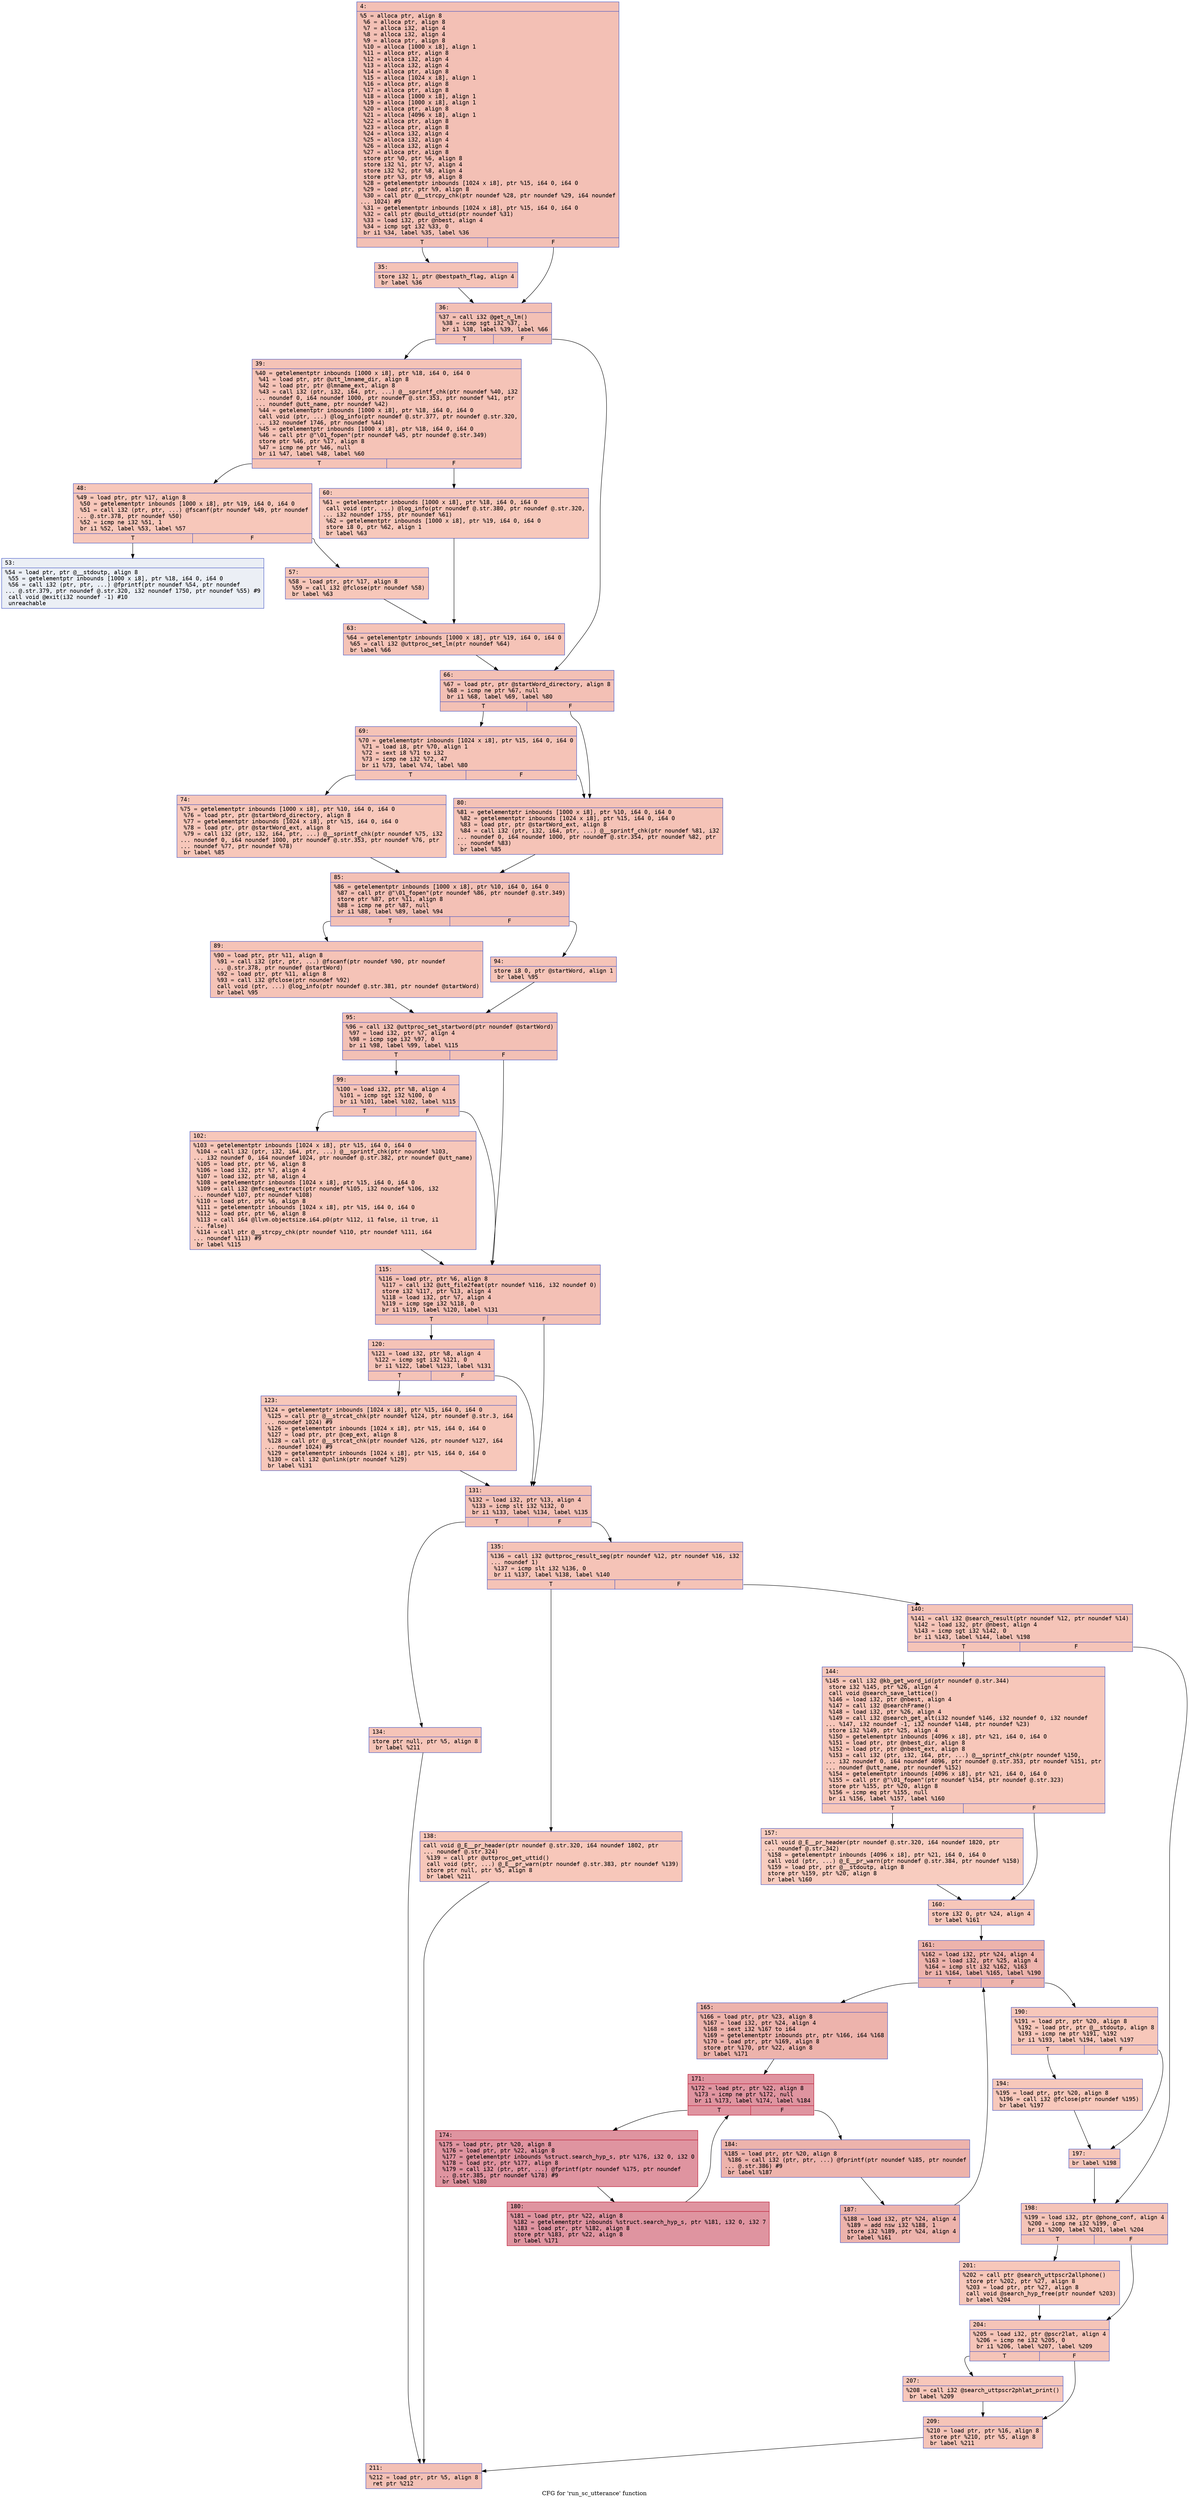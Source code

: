 digraph "CFG for 'run_sc_utterance' function" {
	label="CFG for 'run_sc_utterance' function";

	Node0x6000031e68f0 [shape=record,color="#3d50c3ff", style=filled, fillcolor="#e5705870" fontname="Courier",label="{4:\l|  %5 = alloca ptr, align 8\l  %6 = alloca ptr, align 8\l  %7 = alloca i32, align 4\l  %8 = alloca i32, align 4\l  %9 = alloca ptr, align 8\l  %10 = alloca [1000 x i8], align 1\l  %11 = alloca ptr, align 8\l  %12 = alloca i32, align 4\l  %13 = alloca i32, align 4\l  %14 = alloca ptr, align 8\l  %15 = alloca [1024 x i8], align 1\l  %16 = alloca ptr, align 8\l  %17 = alloca ptr, align 8\l  %18 = alloca [1000 x i8], align 1\l  %19 = alloca [1000 x i8], align 1\l  %20 = alloca ptr, align 8\l  %21 = alloca [4096 x i8], align 1\l  %22 = alloca ptr, align 8\l  %23 = alloca ptr, align 8\l  %24 = alloca i32, align 4\l  %25 = alloca i32, align 4\l  %26 = alloca i32, align 4\l  %27 = alloca ptr, align 8\l  store ptr %0, ptr %6, align 8\l  store i32 %1, ptr %7, align 4\l  store i32 %2, ptr %8, align 4\l  store ptr %3, ptr %9, align 8\l  %28 = getelementptr inbounds [1024 x i8], ptr %15, i64 0, i64 0\l  %29 = load ptr, ptr %9, align 8\l  %30 = call ptr @__strcpy_chk(ptr noundef %28, ptr noundef %29, i64 noundef\l... 1024) #9\l  %31 = getelementptr inbounds [1024 x i8], ptr %15, i64 0, i64 0\l  %32 = call ptr @build_uttid(ptr noundef %31)\l  %33 = load i32, ptr @nbest, align 4\l  %34 = icmp sgt i32 %33, 0\l  br i1 %34, label %35, label %36\l|{<s0>T|<s1>F}}"];
	Node0x6000031e68f0:s0 -> Node0x6000031e6940[tooltip="4 -> 35\nProbability 62.50%" ];
	Node0x6000031e68f0:s1 -> Node0x6000031e6990[tooltip="4 -> 36\nProbability 37.50%" ];
	Node0x6000031e6940 [shape=record,color="#3d50c3ff", style=filled, fillcolor="#e8765c70" fontname="Courier",label="{35:\l|  store i32 1, ptr @bestpath_flag, align 4\l  br label %36\l}"];
	Node0x6000031e6940 -> Node0x6000031e6990[tooltip="35 -> 36\nProbability 100.00%" ];
	Node0x6000031e6990 [shape=record,color="#3d50c3ff", style=filled, fillcolor="#e5705870" fontname="Courier",label="{36:\l|  %37 = call i32 @get_n_lm()\l  %38 = icmp sgt i32 %37, 1\l  br i1 %38, label %39, label %66\l|{<s0>T|<s1>F}}"];
	Node0x6000031e6990:s0 -> Node0x6000031e69e0[tooltip="36 -> 39\nProbability 50.00%" ];
	Node0x6000031e6990:s1 -> Node0x6000031e6bc0[tooltip="36 -> 66\nProbability 50.00%" ];
	Node0x6000031e69e0 [shape=record,color="#3d50c3ff", style=filled, fillcolor="#e8765c70" fontname="Courier",label="{39:\l|  %40 = getelementptr inbounds [1000 x i8], ptr %18, i64 0, i64 0\l  %41 = load ptr, ptr @utt_lmname_dir, align 8\l  %42 = load ptr, ptr @lmname_ext, align 8\l  %43 = call i32 (ptr, i32, i64, ptr, ...) @__sprintf_chk(ptr noundef %40, i32\l... noundef 0, i64 noundef 1000, ptr noundef @.str.353, ptr noundef %41, ptr\l... noundef @utt_name, ptr noundef %42)\l  %44 = getelementptr inbounds [1000 x i8], ptr %18, i64 0, i64 0\l  call void (ptr, ...) @log_info(ptr noundef @.str.377, ptr noundef @.str.320,\l... i32 noundef 1746, ptr noundef %44)\l  %45 = getelementptr inbounds [1000 x i8], ptr %18, i64 0, i64 0\l  %46 = call ptr @\"\\01_fopen\"(ptr noundef %45, ptr noundef @.str.349)\l  store ptr %46, ptr %17, align 8\l  %47 = icmp ne ptr %46, null\l  br i1 %47, label %48, label %60\l|{<s0>T|<s1>F}}"];
	Node0x6000031e69e0:s0 -> Node0x6000031e6a30[tooltip="39 -> 48\nProbability 62.50%" ];
	Node0x6000031e69e0:s1 -> Node0x6000031e6b20[tooltip="39 -> 60\nProbability 37.50%" ];
	Node0x6000031e6a30 [shape=record,color="#3d50c3ff", style=filled, fillcolor="#ec7f6370" fontname="Courier",label="{48:\l|  %49 = load ptr, ptr %17, align 8\l  %50 = getelementptr inbounds [1000 x i8], ptr %19, i64 0, i64 0\l  %51 = call i32 (ptr, ptr, ...) @fscanf(ptr noundef %49, ptr noundef\l... @.str.378, ptr noundef %50)\l  %52 = icmp ne i32 %51, 1\l  br i1 %52, label %53, label %57\l|{<s0>T|<s1>F}}"];
	Node0x6000031e6a30:s0 -> Node0x6000031e6a80[tooltip="48 -> 53\nProbability 0.00%" ];
	Node0x6000031e6a30:s1 -> Node0x6000031e6ad0[tooltip="48 -> 57\nProbability 100.00%" ];
	Node0x6000031e6a80 [shape=record,color="#3d50c3ff", style=filled, fillcolor="#d1dae970" fontname="Courier",label="{53:\l|  %54 = load ptr, ptr @__stdoutp, align 8\l  %55 = getelementptr inbounds [1000 x i8], ptr %18, i64 0, i64 0\l  %56 = call i32 (ptr, ptr, ...) @fprintf(ptr noundef %54, ptr noundef\l... @.str.379, ptr noundef @.str.320, i32 noundef 1750, ptr noundef %55) #9\l  call void @exit(i32 noundef -1) #10\l  unreachable\l}"];
	Node0x6000031e6ad0 [shape=record,color="#3d50c3ff", style=filled, fillcolor="#ec7f6370" fontname="Courier",label="{57:\l|  %58 = load ptr, ptr %17, align 8\l  %59 = call i32 @fclose(ptr noundef %58)\l  br label %63\l}"];
	Node0x6000031e6ad0 -> Node0x6000031e6b70[tooltip="57 -> 63\nProbability 100.00%" ];
	Node0x6000031e6b20 [shape=record,color="#3d50c3ff", style=filled, fillcolor="#ed836670" fontname="Courier",label="{60:\l|  %61 = getelementptr inbounds [1000 x i8], ptr %18, i64 0, i64 0\l  call void (ptr, ...) @log_info(ptr noundef @.str.380, ptr noundef @.str.320,\l... i32 noundef 1755, ptr noundef %61)\l  %62 = getelementptr inbounds [1000 x i8], ptr %19, i64 0, i64 0\l  store i8 0, ptr %62, align 1\l  br label %63\l}"];
	Node0x6000031e6b20 -> Node0x6000031e6b70[tooltip="60 -> 63\nProbability 100.00%" ];
	Node0x6000031e6b70 [shape=record,color="#3d50c3ff", style=filled, fillcolor="#e8765c70" fontname="Courier",label="{63:\l|  %64 = getelementptr inbounds [1000 x i8], ptr %19, i64 0, i64 0\l  %65 = call i32 @uttproc_set_lm(ptr noundef %64)\l  br label %66\l}"];
	Node0x6000031e6b70 -> Node0x6000031e6bc0[tooltip="63 -> 66\nProbability 100.00%" ];
	Node0x6000031e6bc0 [shape=record,color="#3d50c3ff", style=filled, fillcolor="#e5705870" fontname="Courier",label="{66:\l|  %67 = load ptr, ptr @startWord_directory, align 8\l  %68 = icmp ne ptr %67, null\l  br i1 %68, label %69, label %80\l|{<s0>T|<s1>F}}"];
	Node0x6000031e6bc0:s0 -> Node0x6000031e6c10[tooltip="66 -> 69\nProbability 62.50%" ];
	Node0x6000031e6bc0:s1 -> Node0x6000031e6cb0[tooltip="66 -> 80\nProbability 37.50%" ];
	Node0x6000031e6c10 [shape=record,color="#3d50c3ff", style=filled, fillcolor="#e8765c70" fontname="Courier",label="{69:\l|  %70 = getelementptr inbounds [1024 x i8], ptr %15, i64 0, i64 0\l  %71 = load i8, ptr %70, align 1\l  %72 = sext i8 %71 to i32\l  %73 = icmp ne i32 %72, 47\l  br i1 %73, label %74, label %80\l|{<s0>T|<s1>F}}"];
	Node0x6000031e6c10:s0 -> Node0x6000031e6c60[tooltip="69 -> 74\nProbability 50.00%" ];
	Node0x6000031e6c10:s1 -> Node0x6000031e6cb0[tooltip="69 -> 80\nProbability 50.00%" ];
	Node0x6000031e6c60 [shape=record,color="#3d50c3ff", style=filled, fillcolor="#ec7f6370" fontname="Courier",label="{74:\l|  %75 = getelementptr inbounds [1000 x i8], ptr %10, i64 0, i64 0\l  %76 = load ptr, ptr @startWord_directory, align 8\l  %77 = getelementptr inbounds [1024 x i8], ptr %15, i64 0, i64 0\l  %78 = load ptr, ptr @startWord_ext, align 8\l  %79 = call i32 (ptr, i32, i64, ptr, ...) @__sprintf_chk(ptr noundef %75, i32\l... noundef 0, i64 noundef 1000, ptr noundef @.str.353, ptr noundef %76, ptr\l... noundef %77, ptr noundef %78)\l  br label %85\l}"];
	Node0x6000031e6c60 -> Node0x6000031e6d00[tooltip="74 -> 85\nProbability 100.00%" ];
	Node0x6000031e6cb0 [shape=record,color="#3d50c3ff", style=filled, fillcolor="#e8765c70" fontname="Courier",label="{80:\l|  %81 = getelementptr inbounds [1000 x i8], ptr %10, i64 0, i64 0\l  %82 = getelementptr inbounds [1024 x i8], ptr %15, i64 0, i64 0\l  %83 = load ptr, ptr @startWord_ext, align 8\l  %84 = call i32 (ptr, i32, i64, ptr, ...) @__sprintf_chk(ptr noundef %81, i32\l... noundef 0, i64 noundef 1000, ptr noundef @.str.354, ptr noundef %82, ptr\l... noundef %83)\l  br label %85\l}"];
	Node0x6000031e6cb0 -> Node0x6000031e6d00[tooltip="80 -> 85\nProbability 100.00%" ];
	Node0x6000031e6d00 [shape=record,color="#3d50c3ff", style=filled, fillcolor="#e5705870" fontname="Courier",label="{85:\l|  %86 = getelementptr inbounds [1000 x i8], ptr %10, i64 0, i64 0\l  %87 = call ptr @\"\\01_fopen\"(ptr noundef %86, ptr noundef @.str.349)\l  store ptr %87, ptr %11, align 8\l  %88 = icmp ne ptr %87, null\l  br i1 %88, label %89, label %94\l|{<s0>T|<s1>F}}"];
	Node0x6000031e6d00:s0 -> Node0x6000031e6d50[tooltip="85 -> 89\nProbability 62.50%" ];
	Node0x6000031e6d00:s1 -> Node0x6000031e6da0[tooltip="85 -> 94\nProbability 37.50%" ];
	Node0x6000031e6d50 [shape=record,color="#3d50c3ff", style=filled, fillcolor="#e8765c70" fontname="Courier",label="{89:\l|  %90 = load ptr, ptr %11, align 8\l  %91 = call i32 (ptr, ptr, ...) @fscanf(ptr noundef %90, ptr noundef\l... @.str.378, ptr noundef @startWord)\l  %92 = load ptr, ptr %11, align 8\l  %93 = call i32 @fclose(ptr noundef %92)\l  call void (ptr, ...) @log_info(ptr noundef @.str.381, ptr noundef @startWord)\l  br label %95\l}"];
	Node0x6000031e6d50 -> Node0x6000031e6df0[tooltip="89 -> 95\nProbability 100.00%" ];
	Node0x6000031e6da0 [shape=record,color="#3d50c3ff", style=filled, fillcolor="#e97a5f70" fontname="Courier",label="{94:\l|  store i8 0, ptr @startWord, align 1\l  br label %95\l}"];
	Node0x6000031e6da0 -> Node0x6000031e6df0[tooltip="94 -> 95\nProbability 100.00%" ];
	Node0x6000031e6df0 [shape=record,color="#3d50c3ff", style=filled, fillcolor="#e5705870" fontname="Courier",label="{95:\l|  %96 = call i32 @uttproc_set_startword(ptr noundef @startWord)\l  %97 = load i32, ptr %7, align 4\l  %98 = icmp sge i32 %97, 0\l  br i1 %98, label %99, label %115\l|{<s0>T|<s1>F}}"];
	Node0x6000031e6df0:s0 -> Node0x6000031e6e40[tooltip="95 -> 99\nProbability 50.00%" ];
	Node0x6000031e6df0:s1 -> Node0x6000031e6ee0[tooltip="95 -> 115\nProbability 50.00%" ];
	Node0x6000031e6e40 [shape=record,color="#3d50c3ff", style=filled, fillcolor="#e8765c70" fontname="Courier",label="{99:\l|  %100 = load i32, ptr %8, align 4\l  %101 = icmp sgt i32 %100, 0\l  br i1 %101, label %102, label %115\l|{<s0>T|<s1>F}}"];
	Node0x6000031e6e40:s0 -> Node0x6000031e6e90[tooltip="99 -> 102\nProbability 62.50%" ];
	Node0x6000031e6e40:s1 -> Node0x6000031e6ee0[tooltip="99 -> 115\nProbability 37.50%" ];
	Node0x6000031e6e90 [shape=record,color="#3d50c3ff", style=filled, fillcolor="#ec7f6370" fontname="Courier",label="{102:\l|  %103 = getelementptr inbounds [1024 x i8], ptr %15, i64 0, i64 0\l  %104 = call i32 (ptr, i32, i64, ptr, ...) @__sprintf_chk(ptr noundef %103,\l... i32 noundef 0, i64 noundef 1024, ptr noundef @.str.382, ptr noundef @utt_name)\l  %105 = load ptr, ptr %6, align 8\l  %106 = load i32, ptr %7, align 4\l  %107 = load i32, ptr %8, align 4\l  %108 = getelementptr inbounds [1024 x i8], ptr %15, i64 0, i64 0\l  %109 = call i32 @mfcseg_extract(ptr noundef %105, i32 noundef %106, i32\l... noundef %107, ptr noundef %108)\l  %110 = load ptr, ptr %6, align 8\l  %111 = getelementptr inbounds [1024 x i8], ptr %15, i64 0, i64 0\l  %112 = load ptr, ptr %6, align 8\l  %113 = call i64 @llvm.objectsize.i64.p0(ptr %112, i1 false, i1 true, i1\l... false)\l  %114 = call ptr @__strcpy_chk(ptr noundef %110, ptr noundef %111, i64\l... noundef %113) #9\l  br label %115\l}"];
	Node0x6000031e6e90 -> Node0x6000031e6ee0[tooltip="102 -> 115\nProbability 100.00%" ];
	Node0x6000031e6ee0 [shape=record,color="#3d50c3ff", style=filled, fillcolor="#e5705870" fontname="Courier",label="{115:\l|  %116 = load ptr, ptr %6, align 8\l  %117 = call i32 @utt_file2feat(ptr noundef %116, i32 noundef 0)\l  store i32 %117, ptr %13, align 4\l  %118 = load i32, ptr %7, align 4\l  %119 = icmp sge i32 %118, 0\l  br i1 %119, label %120, label %131\l|{<s0>T|<s1>F}}"];
	Node0x6000031e6ee0:s0 -> Node0x6000031e6f30[tooltip="115 -> 120\nProbability 50.00%" ];
	Node0x6000031e6ee0:s1 -> Node0x6000031e6fd0[tooltip="115 -> 131\nProbability 50.00%" ];
	Node0x6000031e6f30 [shape=record,color="#3d50c3ff", style=filled, fillcolor="#e8765c70" fontname="Courier",label="{120:\l|  %121 = load i32, ptr %8, align 4\l  %122 = icmp sgt i32 %121, 0\l  br i1 %122, label %123, label %131\l|{<s0>T|<s1>F}}"];
	Node0x6000031e6f30:s0 -> Node0x6000031e6f80[tooltip="120 -> 123\nProbability 62.50%" ];
	Node0x6000031e6f30:s1 -> Node0x6000031e6fd0[tooltip="120 -> 131\nProbability 37.50%" ];
	Node0x6000031e6f80 [shape=record,color="#3d50c3ff", style=filled, fillcolor="#ec7f6370" fontname="Courier",label="{123:\l|  %124 = getelementptr inbounds [1024 x i8], ptr %15, i64 0, i64 0\l  %125 = call ptr @__strcat_chk(ptr noundef %124, ptr noundef @.str.3, i64\l... noundef 1024) #9\l  %126 = getelementptr inbounds [1024 x i8], ptr %15, i64 0, i64 0\l  %127 = load ptr, ptr @cep_ext, align 8\l  %128 = call ptr @__strcat_chk(ptr noundef %126, ptr noundef %127, i64\l... noundef 1024) #9\l  %129 = getelementptr inbounds [1024 x i8], ptr %15, i64 0, i64 0\l  %130 = call i32 @unlink(ptr noundef %129)\l  br label %131\l}"];
	Node0x6000031e6f80 -> Node0x6000031e6fd0[tooltip="123 -> 131\nProbability 100.00%" ];
	Node0x6000031e6fd0 [shape=record,color="#3d50c3ff", style=filled, fillcolor="#e5705870" fontname="Courier",label="{131:\l|  %132 = load i32, ptr %13, align 4\l  %133 = icmp slt i32 %132, 0\l  br i1 %133, label %134, label %135\l|{<s0>T|<s1>F}}"];
	Node0x6000031e6fd0:s0 -> Node0x6000031e7020[tooltip="131 -> 134\nProbability 37.50%" ];
	Node0x6000031e6fd0:s1 -> Node0x6000031e7070[tooltip="131 -> 135\nProbability 62.50%" ];
	Node0x6000031e7020 [shape=record,color="#3d50c3ff", style=filled, fillcolor="#e97a5f70" fontname="Courier",label="{134:\l|  store ptr null, ptr %5, align 8\l  br label %211\l}"];
	Node0x6000031e7020 -> Node0x6000031e7700[tooltip="134 -> 211\nProbability 100.00%" ];
	Node0x6000031e7070 [shape=record,color="#3d50c3ff", style=filled, fillcolor="#e8765c70" fontname="Courier",label="{135:\l|  %136 = call i32 @uttproc_result_seg(ptr noundef %12, ptr noundef %16, i32\l... noundef 1)\l  %137 = icmp slt i32 %136, 0\l  br i1 %137, label %138, label %140\l|{<s0>T|<s1>F}}"];
	Node0x6000031e7070:s0 -> Node0x6000031e70c0[tooltip="135 -> 138\nProbability 37.50%" ];
	Node0x6000031e7070:s1 -> Node0x6000031e7110[tooltip="135 -> 140\nProbability 62.50%" ];
	Node0x6000031e70c0 [shape=record,color="#3d50c3ff", style=filled, fillcolor="#ec7f6370" fontname="Courier",label="{138:\l|  call void @_E__pr_header(ptr noundef @.str.320, i64 noundef 1802, ptr\l... noundef @.str.324)\l  %139 = call ptr @uttproc_get_uttid()\l  call void (ptr, ...) @_E__pr_warn(ptr noundef @.str.383, ptr noundef %139)\l  store ptr null, ptr %5, align 8\l  br label %211\l}"];
	Node0x6000031e70c0 -> Node0x6000031e7700[tooltip="138 -> 211\nProbability 100.00%" ];
	Node0x6000031e7110 [shape=record,color="#3d50c3ff", style=filled, fillcolor="#e97a5f70" fontname="Courier",label="{140:\l|  %141 = call i32 @search_result(ptr noundef %12, ptr noundef %14)\l  %142 = load i32, ptr @nbest, align 4\l  %143 = icmp sgt i32 %142, 0\l  br i1 %143, label %144, label %198\l|{<s0>T|<s1>F}}"];
	Node0x6000031e7110:s0 -> Node0x6000031e7160[tooltip="140 -> 144\nProbability 62.50%" ];
	Node0x6000031e7110:s1 -> Node0x6000031e7570[tooltip="140 -> 198\nProbability 37.50%" ];
	Node0x6000031e7160 [shape=record,color="#3d50c3ff", style=filled, fillcolor="#ec7f6370" fontname="Courier",label="{144:\l|  %145 = call i32 @kb_get_word_id(ptr noundef @.str.344)\l  store i32 %145, ptr %26, align 4\l  call void @search_save_lattice()\l  %146 = load i32, ptr @nbest, align 4\l  %147 = call i32 @searchFrame()\l  %148 = load i32, ptr %26, align 4\l  %149 = call i32 @search_get_alt(i32 noundef %146, i32 noundef 0, i32 noundef\l... %147, i32 noundef -1, i32 noundef %148, ptr noundef %23)\l  store i32 %149, ptr %25, align 4\l  %150 = getelementptr inbounds [4096 x i8], ptr %21, i64 0, i64 0\l  %151 = load ptr, ptr @nbest_dir, align 8\l  %152 = load ptr, ptr @nbest_ext, align 8\l  %153 = call i32 (ptr, i32, i64, ptr, ...) @__sprintf_chk(ptr noundef %150,\l... i32 noundef 0, i64 noundef 4096, ptr noundef @.str.353, ptr noundef %151, ptr\l... noundef @utt_name, ptr noundef %152)\l  %154 = getelementptr inbounds [4096 x i8], ptr %21, i64 0, i64 0\l  %155 = call ptr @\"\\01_fopen\"(ptr noundef %154, ptr noundef @.str.323)\l  store ptr %155, ptr %20, align 8\l  %156 = icmp eq ptr %155, null\l  br i1 %156, label %157, label %160\l|{<s0>T|<s1>F}}"];
	Node0x6000031e7160:s0 -> Node0x6000031e71b0[tooltip="144 -> 157\nProbability 37.50%" ];
	Node0x6000031e7160:s1 -> Node0x6000031e7200[tooltip="144 -> 160\nProbability 62.50%" ];
	Node0x6000031e71b0 [shape=record,color="#3d50c3ff", style=filled, fillcolor="#f08b6e70" fontname="Courier",label="{157:\l|  call void @_E__pr_header(ptr noundef @.str.320, i64 noundef 1820, ptr\l... noundef @.str.342)\l  %158 = getelementptr inbounds [4096 x i8], ptr %21, i64 0, i64 0\l  call void (ptr, ...) @_E__pr_warn(ptr noundef @.str.384, ptr noundef %158)\l  %159 = load ptr, ptr @__stdoutp, align 8\l  store ptr %159, ptr %20, align 8\l  br label %160\l}"];
	Node0x6000031e71b0 -> Node0x6000031e7200[tooltip="157 -> 160\nProbability 100.00%" ];
	Node0x6000031e7200 [shape=record,color="#3d50c3ff", style=filled, fillcolor="#ec7f6370" fontname="Courier",label="{160:\l|  store i32 0, ptr %24, align 4\l  br label %161\l}"];
	Node0x6000031e7200 -> Node0x6000031e7250[tooltip="160 -> 161\nProbability 100.00%" ];
	Node0x6000031e7250 [shape=record,color="#3d50c3ff", style=filled, fillcolor="#d6524470" fontname="Courier",label="{161:\l|  %162 = load i32, ptr %24, align 4\l  %163 = load i32, ptr %25, align 4\l  %164 = icmp slt i32 %162, %163\l  br i1 %164, label %165, label %190\l|{<s0>T|<s1>F}}"];
	Node0x6000031e7250:s0 -> Node0x6000031e72a0[tooltip="161 -> 165\nProbability 96.88%" ];
	Node0x6000031e7250:s1 -> Node0x6000031e7480[tooltip="161 -> 190\nProbability 3.12%" ];
	Node0x6000031e72a0 [shape=record,color="#3d50c3ff", style=filled, fillcolor="#d6524470" fontname="Courier",label="{165:\l|  %166 = load ptr, ptr %23, align 8\l  %167 = load i32, ptr %24, align 4\l  %168 = sext i32 %167 to i64\l  %169 = getelementptr inbounds ptr, ptr %166, i64 %168\l  %170 = load ptr, ptr %169, align 8\l  store ptr %170, ptr %22, align 8\l  br label %171\l}"];
	Node0x6000031e72a0 -> Node0x6000031e72f0[tooltip="165 -> 171\nProbability 100.00%" ];
	Node0x6000031e72f0 [shape=record,color="#b70d28ff", style=filled, fillcolor="#b70d2870" fontname="Courier",label="{171:\l|  %172 = load ptr, ptr %22, align 8\l  %173 = icmp ne ptr %172, null\l  br i1 %173, label %174, label %184\l|{<s0>T|<s1>F}}"];
	Node0x6000031e72f0:s0 -> Node0x6000031e7340[tooltip="171 -> 174\nProbability 96.88%" ];
	Node0x6000031e72f0:s1 -> Node0x6000031e73e0[tooltip="171 -> 184\nProbability 3.12%" ];
	Node0x6000031e7340 [shape=record,color="#b70d28ff", style=filled, fillcolor="#b70d2870" fontname="Courier",label="{174:\l|  %175 = load ptr, ptr %20, align 8\l  %176 = load ptr, ptr %22, align 8\l  %177 = getelementptr inbounds %struct.search_hyp_s, ptr %176, i32 0, i32 0\l  %178 = load ptr, ptr %177, align 8\l  %179 = call i32 (ptr, ptr, ...) @fprintf(ptr noundef %175, ptr noundef\l... @.str.385, ptr noundef %178) #9\l  br label %180\l}"];
	Node0x6000031e7340 -> Node0x6000031e7390[tooltip="174 -> 180\nProbability 100.00%" ];
	Node0x6000031e7390 [shape=record,color="#b70d28ff", style=filled, fillcolor="#b70d2870" fontname="Courier",label="{180:\l|  %181 = load ptr, ptr %22, align 8\l  %182 = getelementptr inbounds %struct.search_hyp_s, ptr %181, i32 0, i32 7\l  %183 = load ptr, ptr %182, align 8\l  store ptr %183, ptr %22, align 8\l  br label %171\l}"];
	Node0x6000031e7390 -> Node0x6000031e72f0[tooltip="180 -> 171\nProbability 100.00%" ];
	Node0x6000031e73e0 [shape=record,color="#3d50c3ff", style=filled, fillcolor="#d6524470" fontname="Courier",label="{184:\l|  %185 = load ptr, ptr %20, align 8\l  %186 = call i32 (ptr, ptr, ...) @fprintf(ptr noundef %185, ptr noundef\l... @.str.386) #9\l  br label %187\l}"];
	Node0x6000031e73e0 -> Node0x6000031e7430[tooltip="184 -> 187\nProbability 100.00%" ];
	Node0x6000031e7430 [shape=record,color="#3d50c3ff", style=filled, fillcolor="#d6524470" fontname="Courier",label="{187:\l|  %188 = load i32, ptr %24, align 4\l  %189 = add nsw i32 %188, 1\l  store i32 %189, ptr %24, align 4\l  br label %161\l}"];
	Node0x6000031e7430 -> Node0x6000031e7250[tooltip="187 -> 161\nProbability 100.00%" ];
	Node0x6000031e7480 [shape=record,color="#3d50c3ff", style=filled, fillcolor="#ec7f6370" fontname="Courier",label="{190:\l|  %191 = load ptr, ptr %20, align 8\l  %192 = load ptr, ptr @__stdoutp, align 8\l  %193 = icmp ne ptr %191, %192\l  br i1 %193, label %194, label %197\l|{<s0>T|<s1>F}}"];
	Node0x6000031e7480:s0 -> Node0x6000031e74d0[tooltip="190 -> 194\nProbability 62.50%" ];
	Node0x6000031e7480:s1 -> Node0x6000031e7520[tooltip="190 -> 197\nProbability 37.50%" ];
	Node0x6000031e74d0 [shape=record,color="#3d50c3ff", style=filled, fillcolor="#ed836670" fontname="Courier",label="{194:\l|  %195 = load ptr, ptr %20, align 8\l  %196 = call i32 @fclose(ptr noundef %195)\l  br label %197\l}"];
	Node0x6000031e74d0 -> Node0x6000031e7520[tooltip="194 -> 197\nProbability 100.00%" ];
	Node0x6000031e7520 [shape=record,color="#3d50c3ff", style=filled, fillcolor="#ec7f6370" fontname="Courier",label="{197:\l|  br label %198\l}"];
	Node0x6000031e7520 -> Node0x6000031e7570[tooltip="197 -> 198\nProbability 100.00%" ];
	Node0x6000031e7570 [shape=record,color="#3d50c3ff", style=filled, fillcolor="#e97a5f70" fontname="Courier",label="{198:\l|  %199 = load i32, ptr @phone_conf, align 4\l  %200 = icmp ne i32 %199, 0\l  br i1 %200, label %201, label %204\l|{<s0>T|<s1>F}}"];
	Node0x6000031e7570:s0 -> Node0x6000031e75c0[tooltip="198 -> 201\nProbability 62.50%" ];
	Node0x6000031e7570:s1 -> Node0x6000031e7610[tooltip="198 -> 204\nProbability 37.50%" ];
	Node0x6000031e75c0 [shape=record,color="#3d50c3ff", style=filled, fillcolor="#ec7f6370" fontname="Courier",label="{201:\l|  %202 = call ptr @search_uttpscr2allphone()\l  store ptr %202, ptr %27, align 8\l  %203 = load ptr, ptr %27, align 8\l  call void @search_hyp_free(ptr noundef %203)\l  br label %204\l}"];
	Node0x6000031e75c0 -> Node0x6000031e7610[tooltip="201 -> 204\nProbability 100.00%" ];
	Node0x6000031e7610 [shape=record,color="#3d50c3ff", style=filled, fillcolor="#e97a5f70" fontname="Courier",label="{204:\l|  %205 = load i32, ptr @pscr2lat, align 4\l  %206 = icmp ne i32 %205, 0\l  br i1 %206, label %207, label %209\l|{<s0>T|<s1>F}}"];
	Node0x6000031e7610:s0 -> Node0x6000031e7660[tooltip="204 -> 207\nProbability 62.50%" ];
	Node0x6000031e7610:s1 -> Node0x6000031e76b0[tooltip="204 -> 209\nProbability 37.50%" ];
	Node0x6000031e7660 [shape=record,color="#3d50c3ff", style=filled, fillcolor="#ec7f6370" fontname="Courier",label="{207:\l|  %208 = call i32 @search_uttpscr2phlat_print()\l  br label %209\l}"];
	Node0x6000031e7660 -> Node0x6000031e76b0[tooltip="207 -> 209\nProbability 100.00%" ];
	Node0x6000031e76b0 [shape=record,color="#3d50c3ff", style=filled, fillcolor="#e97a5f70" fontname="Courier",label="{209:\l|  %210 = load ptr, ptr %16, align 8\l  store ptr %210, ptr %5, align 8\l  br label %211\l}"];
	Node0x6000031e76b0 -> Node0x6000031e7700[tooltip="209 -> 211\nProbability 100.00%" ];
	Node0x6000031e7700 [shape=record,color="#3d50c3ff", style=filled, fillcolor="#e5705870" fontname="Courier",label="{211:\l|  %212 = load ptr, ptr %5, align 8\l  ret ptr %212\l}"];
}
